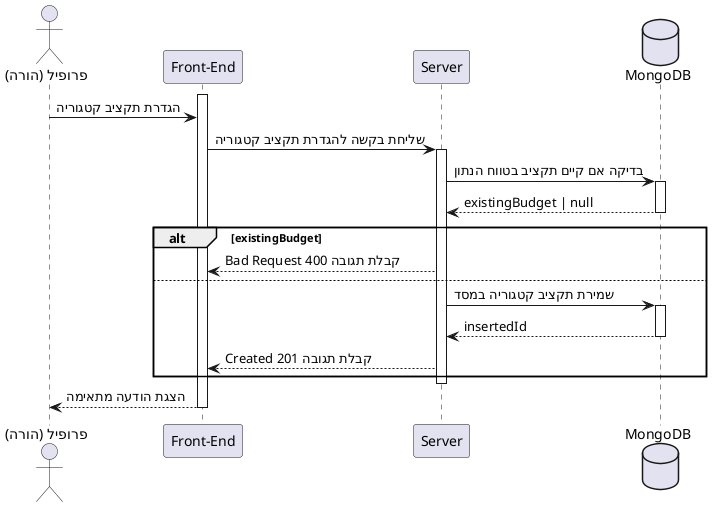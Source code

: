 @startuml budgetCategorySeq
actor "פרופיל (הורה)" as Profile
participant "Front-End" as FE
participant "Server" as S
database "MongoDB" as DB

activate FE
Profile -> FE : הגדרת תקציב קטגוריה
FE -> S : שליחת בקשה להגדרת תקציב קטגוריה
activate S

S -> DB : בדיקה אם קיים תקציב בטווח הנתון
activate DB
DB --> S : existingBudget | null
deactivate DB

alt existingBudget
    S --> FE : קבלת תגובה 400 Bad Request
else
    S -> DB : שמירת תקציב קטגוריה במסד
    activate DB
    DB --> S : insertedId
    deactivate DB

    S --> FE : קבלת תגובה 201 Created
end
deactivate S

FE --> Profile : הצגת הודעה מתאימה
deactivate FE
@enduml
